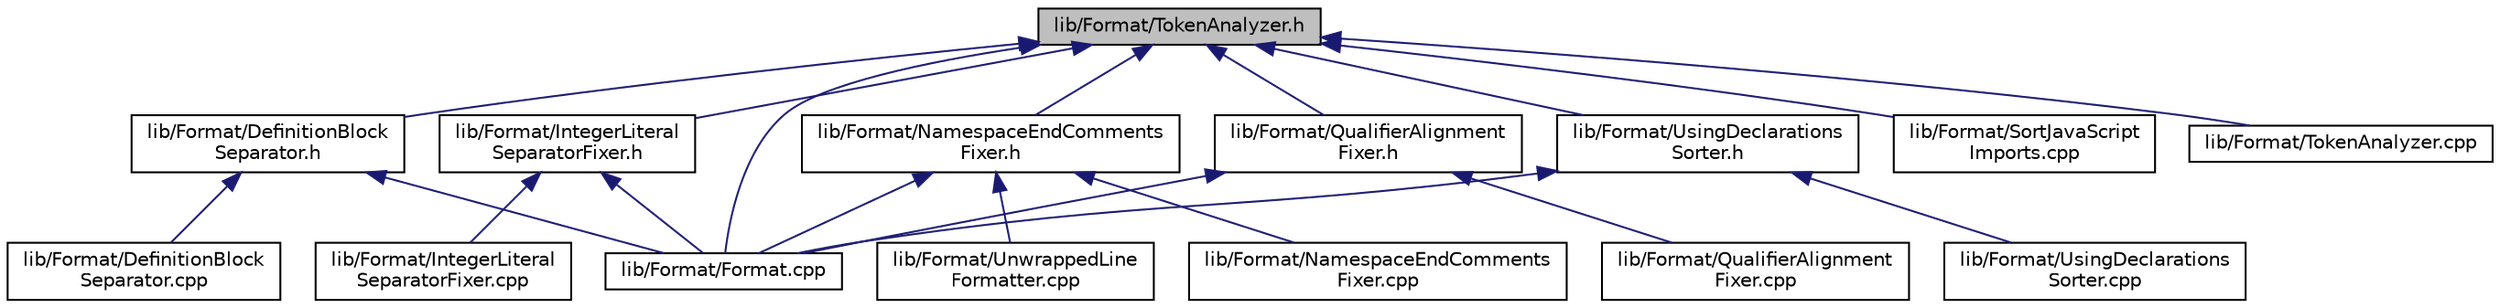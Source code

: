 digraph "lib/Format/TokenAnalyzer.h"
{
 // LATEX_PDF_SIZE
  bgcolor="transparent";
  edge [fontname="Helvetica",fontsize="10",labelfontname="Helvetica",labelfontsize="10"];
  node [fontname="Helvetica",fontsize="10",shape=record];
  Node1 [label="lib/Format/TokenAnalyzer.h",height=0.2,width=0.4,color="black", fillcolor="grey75", style="filled", fontcolor="black",tooltip=" "];
  Node1 -> Node2 [dir="back",color="midnightblue",fontsize="10",style="solid",fontname="Helvetica"];
  Node2 [label="lib/Format/DefinitionBlock\lSeparator.h",height=0.2,width=0.4,color="black",URL="$DefinitionBlockSeparator_8h.html",tooltip=" "];
  Node2 -> Node3 [dir="back",color="midnightblue",fontsize="10",style="solid",fontname="Helvetica"];
  Node3 [label="lib/Format/DefinitionBlock\lSeparator.cpp",height=0.2,width=0.4,color="black",URL="$DefinitionBlockSeparator_8cpp.html",tooltip=" "];
  Node2 -> Node4 [dir="back",color="midnightblue",fontsize="10",style="solid",fontname="Helvetica"];
  Node4 [label="lib/Format/Format.cpp",height=0.2,width=0.4,color="black",URL="$Format_8cpp.html",tooltip=" "];
  Node1 -> Node5 [dir="back",color="midnightblue",fontsize="10",style="solid",fontname="Helvetica"];
  Node5 [label="lib/Format/IntegerLiteral\lSeparatorFixer.h",height=0.2,width=0.4,color="black",URL="$IntegerLiteralSeparatorFixer_8h.html",tooltip=" "];
  Node5 -> Node4 [dir="back",color="midnightblue",fontsize="10",style="solid",fontname="Helvetica"];
  Node5 -> Node6 [dir="back",color="midnightblue",fontsize="10",style="solid",fontname="Helvetica"];
  Node6 [label="lib/Format/IntegerLiteral\lSeparatorFixer.cpp",height=0.2,width=0.4,color="black",URL="$IntegerLiteralSeparatorFixer_8cpp.html",tooltip=" "];
  Node1 -> Node7 [dir="back",color="midnightblue",fontsize="10",style="solid",fontname="Helvetica"];
  Node7 [label="lib/Format/NamespaceEndComments\lFixer.h",height=0.2,width=0.4,color="black",URL="$NamespaceEndCommentsFixer_8h.html",tooltip=" "];
  Node7 -> Node4 [dir="back",color="midnightblue",fontsize="10",style="solid",fontname="Helvetica"];
  Node7 -> Node8 [dir="back",color="midnightblue",fontsize="10",style="solid",fontname="Helvetica"];
  Node8 [label="lib/Format/NamespaceEndComments\lFixer.cpp",height=0.2,width=0.4,color="black",URL="$NamespaceEndCommentsFixer_8cpp.html",tooltip=" "];
  Node7 -> Node9 [dir="back",color="midnightblue",fontsize="10",style="solid",fontname="Helvetica"];
  Node9 [label="lib/Format/UnwrappedLine\lFormatter.cpp",height=0.2,width=0.4,color="black",URL="$UnwrappedLineFormatter_8cpp.html",tooltip=" "];
  Node1 -> Node10 [dir="back",color="midnightblue",fontsize="10",style="solid",fontname="Helvetica"];
  Node10 [label="lib/Format/QualifierAlignment\lFixer.h",height=0.2,width=0.4,color="black",URL="$QualifierAlignmentFixer_8h.html",tooltip=" "];
  Node10 -> Node4 [dir="back",color="midnightblue",fontsize="10",style="solid",fontname="Helvetica"];
  Node10 -> Node11 [dir="back",color="midnightblue",fontsize="10",style="solid",fontname="Helvetica"];
  Node11 [label="lib/Format/QualifierAlignment\lFixer.cpp",height=0.2,width=0.4,color="black",URL="$QualifierAlignmentFixer_8cpp.html",tooltip=" "];
  Node1 -> Node4 [dir="back",color="midnightblue",fontsize="10",style="solid",fontname="Helvetica"];
  Node1 -> Node12 [dir="back",color="midnightblue",fontsize="10",style="solid",fontname="Helvetica"];
  Node12 [label="lib/Format/UsingDeclarations\lSorter.h",height=0.2,width=0.4,color="black",URL="$UsingDeclarationsSorter_8h.html",tooltip=" "];
  Node12 -> Node4 [dir="back",color="midnightblue",fontsize="10",style="solid",fontname="Helvetica"];
  Node12 -> Node13 [dir="back",color="midnightblue",fontsize="10",style="solid",fontname="Helvetica"];
  Node13 [label="lib/Format/UsingDeclarations\lSorter.cpp",height=0.2,width=0.4,color="black",URL="$UsingDeclarationsSorter_8cpp.html",tooltip=" "];
  Node1 -> Node14 [dir="back",color="midnightblue",fontsize="10",style="solid",fontname="Helvetica"];
  Node14 [label="lib/Format/SortJavaScript\lImports.cpp",height=0.2,width=0.4,color="black",URL="$SortJavaScriptImports_8cpp.html",tooltip=" "];
  Node1 -> Node15 [dir="back",color="midnightblue",fontsize="10",style="solid",fontname="Helvetica"];
  Node15 [label="lib/Format/TokenAnalyzer.cpp",height=0.2,width=0.4,color="black",URL="$TokenAnalyzer_8cpp.html",tooltip=" "];
}
